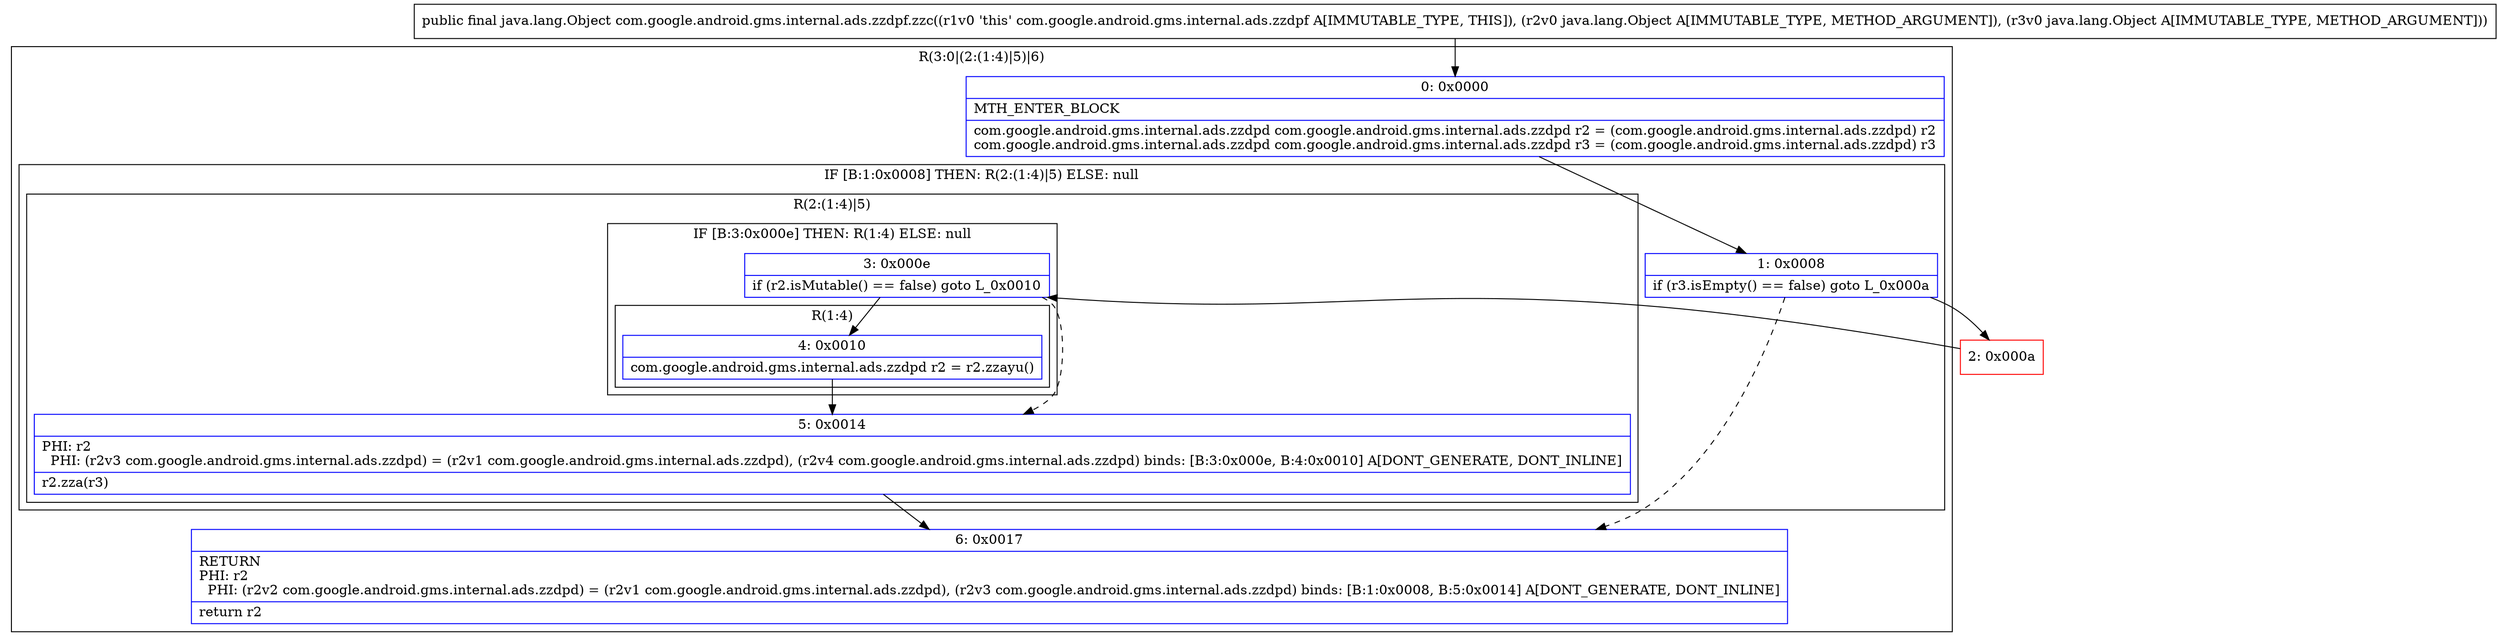 digraph "CFG forcom.google.android.gms.internal.ads.zzdpf.zzc(Ljava\/lang\/Object;Ljava\/lang\/Object;)Ljava\/lang\/Object;" {
subgraph cluster_Region_970013474 {
label = "R(3:0|(2:(1:4)|5)|6)";
node [shape=record,color=blue];
Node_0 [shape=record,label="{0\:\ 0x0000|MTH_ENTER_BLOCK\l|com.google.android.gms.internal.ads.zzdpd com.google.android.gms.internal.ads.zzdpd r2 = (com.google.android.gms.internal.ads.zzdpd) r2\lcom.google.android.gms.internal.ads.zzdpd com.google.android.gms.internal.ads.zzdpd r3 = (com.google.android.gms.internal.ads.zzdpd) r3\l}"];
subgraph cluster_IfRegion_1523671375 {
label = "IF [B:1:0x0008] THEN: R(2:(1:4)|5) ELSE: null";
node [shape=record,color=blue];
Node_1 [shape=record,label="{1\:\ 0x0008|if (r3.isEmpty() == false) goto L_0x000a\l}"];
subgraph cluster_Region_1785286411 {
label = "R(2:(1:4)|5)";
node [shape=record,color=blue];
subgraph cluster_IfRegion_1107544236 {
label = "IF [B:3:0x000e] THEN: R(1:4) ELSE: null";
node [shape=record,color=blue];
Node_3 [shape=record,label="{3\:\ 0x000e|if (r2.isMutable() == false) goto L_0x0010\l}"];
subgraph cluster_Region_1010520849 {
label = "R(1:4)";
node [shape=record,color=blue];
Node_4 [shape=record,label="{4\:\ 0x0010|com.google.android.gms.internal.ads.zzdpd r2 = r2.zzayu()\l}"];
}
}
Node_5 [shape=record,label="{5\:\ 0x0014|PHI: r2 \l  PHI: (r2v3 com.google.android.gms.internal.ads.zzdpd) = (r2v1 com.google.android.gms.internal.ads.zzdpd), (r2v4 com.google.android.gms.internal.ads.zzdpd) binds: [B:3:0x000e, B:4:0x0010] A[DONT_GENERATE, DONT_INLINE]\l|r2.zza(r3)\l}"];
}
}
Node_6 [shape=record,label="{6\:\ 0x0017|RETURN\lPHI: r2 \l  PHI: (r2v2 com.google.android.gms.internal.ads.zzdpd) = (r2v1 com.google.android.gms.internal.ads.zzdpd), (r2v3 com.google.android.gms.internal.ads.zzdpd) binds: [B:1:0x0008, B:5:0x0014] A[DONT_GENERATE, DONT_INLINE]\l|return r2\l}"];
}
Node_2 [shape=record,color=red,label="{2\:\ 0x000a}"];
MethodNode[shape=record,label="{public final java.lang.Object com.google.android.gms.internal.ads.zzdpf.zzc((r1v0 'this' com.google.android.gms.internal.ads.zzdpf A[IMMUTABLE_TYPE, THIS]), (r2v0 java.lang.Object A[IMMUTABLE_TYPE, METHOD_ARGUMENT]), (r3v0 java.lang.Object A[IMMUTABLE_TYPE, METHOD_ARGUMENT])) }"];
MethodNode -> Node_0;
Node_0 -> Node_1;
Node_1 -> Node_2;
Node_1 -> Node_6[style=dashed];
Node_3 -> Node_4;
Node_3 -> Node_5[style=dashed];
Node_4 -> Node_5;
Node_5 -> Node_6;
Node_2 -> Node_3;
}

